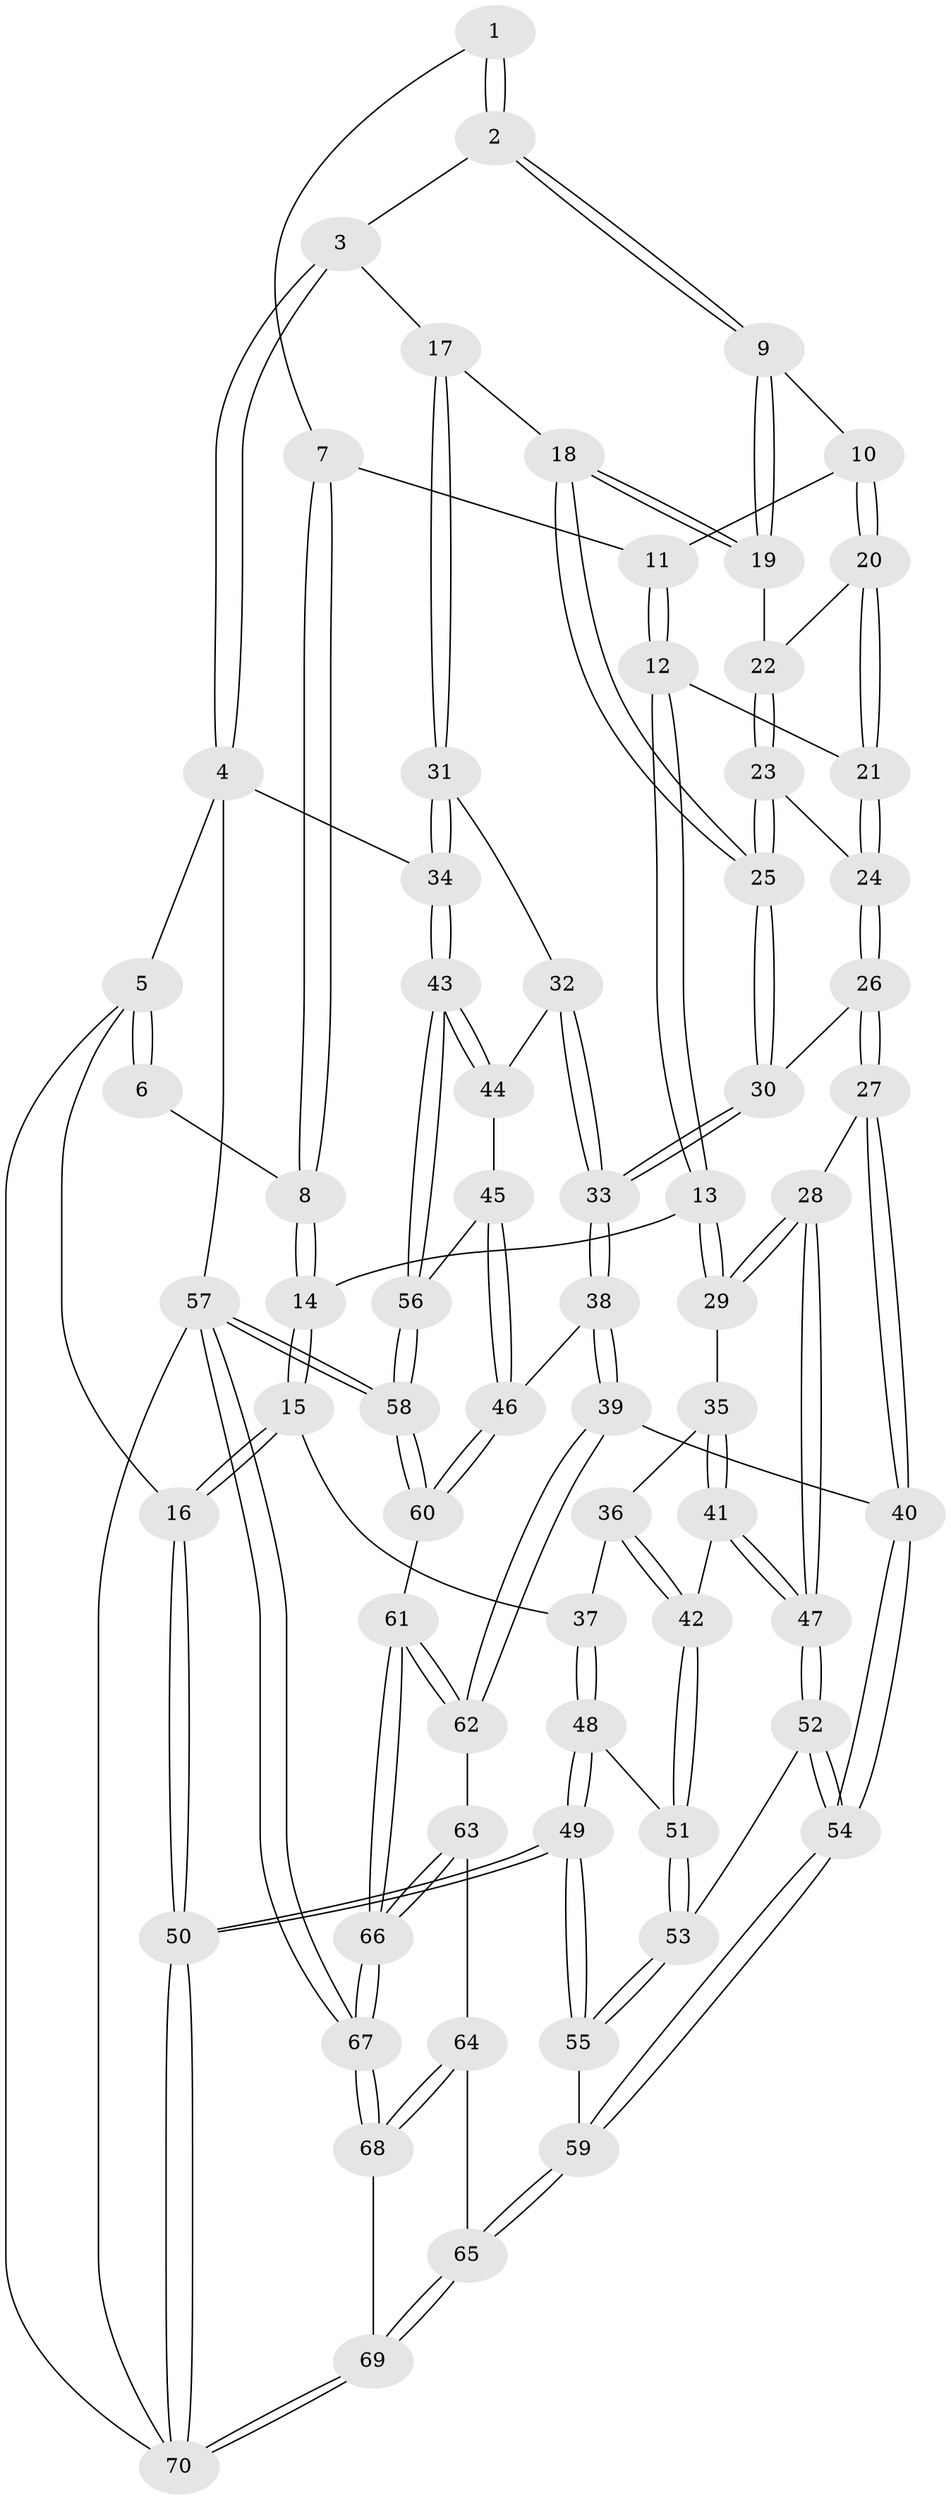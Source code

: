 // Generated by graph-tools (version 1.1) at 2025/38/03/09/25 02:38:22]
// undirected, 70 vertices, 172 edges
graph export_dot {
graph [start="1"]
  node [color=gray90,style=filled];
  1 [pos="+0.42488091683520784+0"];
  2 [pos="+0.7196658976401561+0"];
  3 [pos="+0.7562908601957812+0"];
  4 [pos="+1+0"];
  5 [pos="+0+0"];
  6 [pos="+0.1336557982387538+0"];
  7 [pos="+0.3688012081105614+0.05519292677730197"];
  8 [pos="+0.17109174276525863+0.010902509583142286"];
  9 [pos="+0.6648559686524833+0"];
  10 [pos="+0.5785089104791101+0.04136601137285741"];
  11 [pos="+0.3785067551428976+0.07841946823451981"];
  12 [pos="+0.3542687689592367+0.2068169190481052"];
  13 [pos="+0.23225050245757511+0.2834860935848661"];
  14 [pos="+0.1384303828548911+0.23138912212067517"];
  15 [pos="+0+0.27611092803117676"];
  16 [pos="+0+0.278018594199993"];
  17 [pos="+0.8898897431070234+0.23384391258856374"];
  18 [pos="+0.7159764284295038+0.21951642259813406"];
  19 [pos="+0.6907035853907765+0.12678517706600212"];
  20 [pos="+0.5228545496559841+0.15208315339185602"];
  21 [pos="+0.4340635893910599+0.20691430089412155"];
  22 [pos="+0.5768981713313672+0.22773457898803273"];
  23 [pos="+0.5866203364806395+0.2536804187335081"];
  24 [pos="+0.5000839194516058+0.28868557408400736"];
  25 [pos="+0.6677584297651298+0.3089211659281358"];
  26 [pos="+0.5031928508316632+0.39729579660106923"];
  27 [pos="+0.4335265715407337+0.4644204993043334"];
  28 [pos="+0.3305520455477856+0.4379828393245251"];
  29 [pos="+0.2572167890503657+0.34330886968056823"];
  30 [pos="+0.67042596249147+0.35686278602797594"];
  31 [pos="+0.9072968645679882+0.24920535788323406"];
  32 [pos="+0.8093697191823593+0.40570756854861817"];
  33 [pos="+0.7385157419201205+0.4338597444263251"];
  34 [pos="+1+0.2573904161136654"];
  35 [pos="+0.1862338705886208+0.42627205536870266"];
  36 [pos="+0.14769817261399806+0.4706638389518498"];
  37 [pos="+0.08555825052080096+0.503362863566119"];
  38 [pos="+0.7146216220368751+0.5595090643125771"];
  39 [pos="+0.5517227137477319+0.6316619776388331"];
  40 [pos="+0.544445533580107+0.6272511997761233"];
  41 [pos="+0.16715583982661109+0.5650530172587505"];
  42 [pos="+0.15993648283589038+0.5668972088284373"];
  43 [pos="+1+0.43019937942297337"];
  44 [pos="+0.8627967518033737+0.4304797374693413"];
  45 [pos="+0.931636084678032+0.5621013137011573"];
  46 [pos="+0.8374281756274664+0.6524512138200217"];
  47 [pos="+0.2840378266463531+0.5368949414538681"];
  48 [pos="+0.08461387757903834+0.5100757091979183"];
  49 [pos="+0+0.7576351124892134"];
  50 [pos="+0+0.7709444031322387"];
  51 [pos="+0.14029565295307275+0.5813741407299247"];
  52 [pos="+0.281682985710613+0.6210611503263899"];
  53 [pos="+0.12912195520511402+0.6106354515680386"];
  54 [pos="+0.2906094371062877+0.7125542833064883"];
  55 [pos="+0.04896013359653404+0.7470860862055543"];
  56 [pos="+1+0.47015782820976737"];
  57 [pos="+1+1"];
  58 [pos="+1+0.8463291581570056"];
  59 [pos="+0.2396869395519741+0.8053717676172754"];
  60 [pos="+0.8573915147923423+0.7132439254948559"];
  61 [pos="+0.7301129964081317+0.9199708925887824"];
  62 [pos="+0.5548603600888256+0.6637851580662653"];
  63 [pos="+0.4730101776373687+0.8049665101151676"];
  64 [pos="+0.46599071380000234+0.8082346520120021"];
  65 [pos="+0.2671090169733549+0.853097126838758"];
  66 [pos="+0.7187473340993594+1"];
  67 [pos="+0.7213049964969676+1"];
  68 [pos="+0.4539607583648048+1"];
  69 [pos="+0.3033434551209913+1"];
  70 [pos="+0+1"];
  1 -- 2;
  1 -- 2;
  1 -- 7;
  2 -- 3;
  2 -- 9;
  2 -- 9;
  3 -- 4;
  3 -- 4;
  3 -- 17;
  4 -- 5;
  4 -- 34;
  4 -- 57;
  5 -- 6;
  5 -- 6;
  5 -- 16;
  5 -- 70;
  6 -- 8;
  7 -- 8;
  7 -- 8;
  7 -- 11;
  8 -- 14;
  8 -- 14;
  9 -- 10;
  9 -- 19;
  9 -- 19;
  10 -- 11;
  10 -- 20;
  10 -- 20;
  11 -- 12;
  11 -- 12;
  12 -- 13;
  12 -- 13;
  12 -- 21;
  13 -- 14;
  13 -- 29;
  13 -- 29;
  14 -- 15;
  14 -- 15;
  15 -- 16;
  15 -- 16;
  15 -- 37;
  16 -- 50;
  16 -- 50;
  17 -- 18;
  17 -- 31;
  17 -- 31;
  18 -- 19;
  18 -- 19;
  18 -- 25;
  18 -- 25;
  19 -- 22;
  20 -- 21;
  20 -- 21;
  20 -- 22;
  21 -- 24;
  21 -- 24;
  22 -- 23;
  22 -- 23;
  23 -- 24;
  23 -- 25;
  23 -- 25;
  24 -- 26;
  24 -- 26;
  25 -- 30;
  25 -- 30;
  26 -- 27;
  26 -- 27;
  26 -- 30;
  27 -- 28;
  27 -- 40;
  27 -- 40;
  28 -- 29;
  28 -- 29;
  28 -- 47;
  28 -- 47;
  29 -- 35;
  30 -- 33;
  30 -- 33;
  31 -- 32;
  31 -- 34;
  31 -- 34;
  32 -- 33;
  32 -- 33;
  32 -- 44;
  33 -- 38;
  33 -- 38;
  34 -- 43;
  34 -- 43;
  35 -- 36;
  35 -- 41;
  35 -- 41;
  36 -- 37;
  36 -- 42;
  36 -- 42;
  37 -- 48;
  37 -- 48;
  38 -- 39;
  38 -- 39;
  38 -- 46;
  39 -- 40;
  39 -- 62;
  39 -- 62;
  40 -- 54;
  40 -- 54;
  41 -- 42;
  41 -- 47;
  41 -- 47;
  42 -- 51;
  42 -- 51;
  43 -- 44;
  43 -- 44;
  43 -- 56;
  43 -- 56;
  44 -- 45;
  45 -- 46;
  45 -- 46;
  45 -- 56;
  46 -- 60;
  46 -- 60;
  47 -- 52;
  47 -- 52;
  48 -- 49;
  48 -- 49;
  48 -- 51;
  49 -- 50;
  49 -- 50;
  49 -- 55;
  49 -- 55;
  50 -- 70;
  50 -- 70;
  51 -- 53;
  51 -- 53;
  52 -- 53;
  52 -- 54;
  52 -- 54;
  53 -- 55;
  53 -- 55;
  54 -- 59;
  54 -- 59;
  55 -- 59;
  56 -- 58;
  56 -- 58;
  57 -- 58;
  57 -- 58;
  57 -- 67;
  57 -- 67;
  57 -- 70;
  58 -- 60;
  58 -- 60;
  59 -- 65;
  59 -- 65;
  60 -- 61;
  61 -- 62;
  61 -- 62;
  61 -- 66;
  61 -- 66;
  62 -- 63;
  63 -- 64;
  63 -- 66;
  63 -- 66;
  64 -- 65;
  64 -- 68;
  64 -- 68;
  65 -- 69;
  65 -- 69;
  66 -- 67;
  66 -- 67;
  67 -- 68;
  67 -- 68;
  68 -- 69;
  69 -- 70;
  69 -- 70;
}
